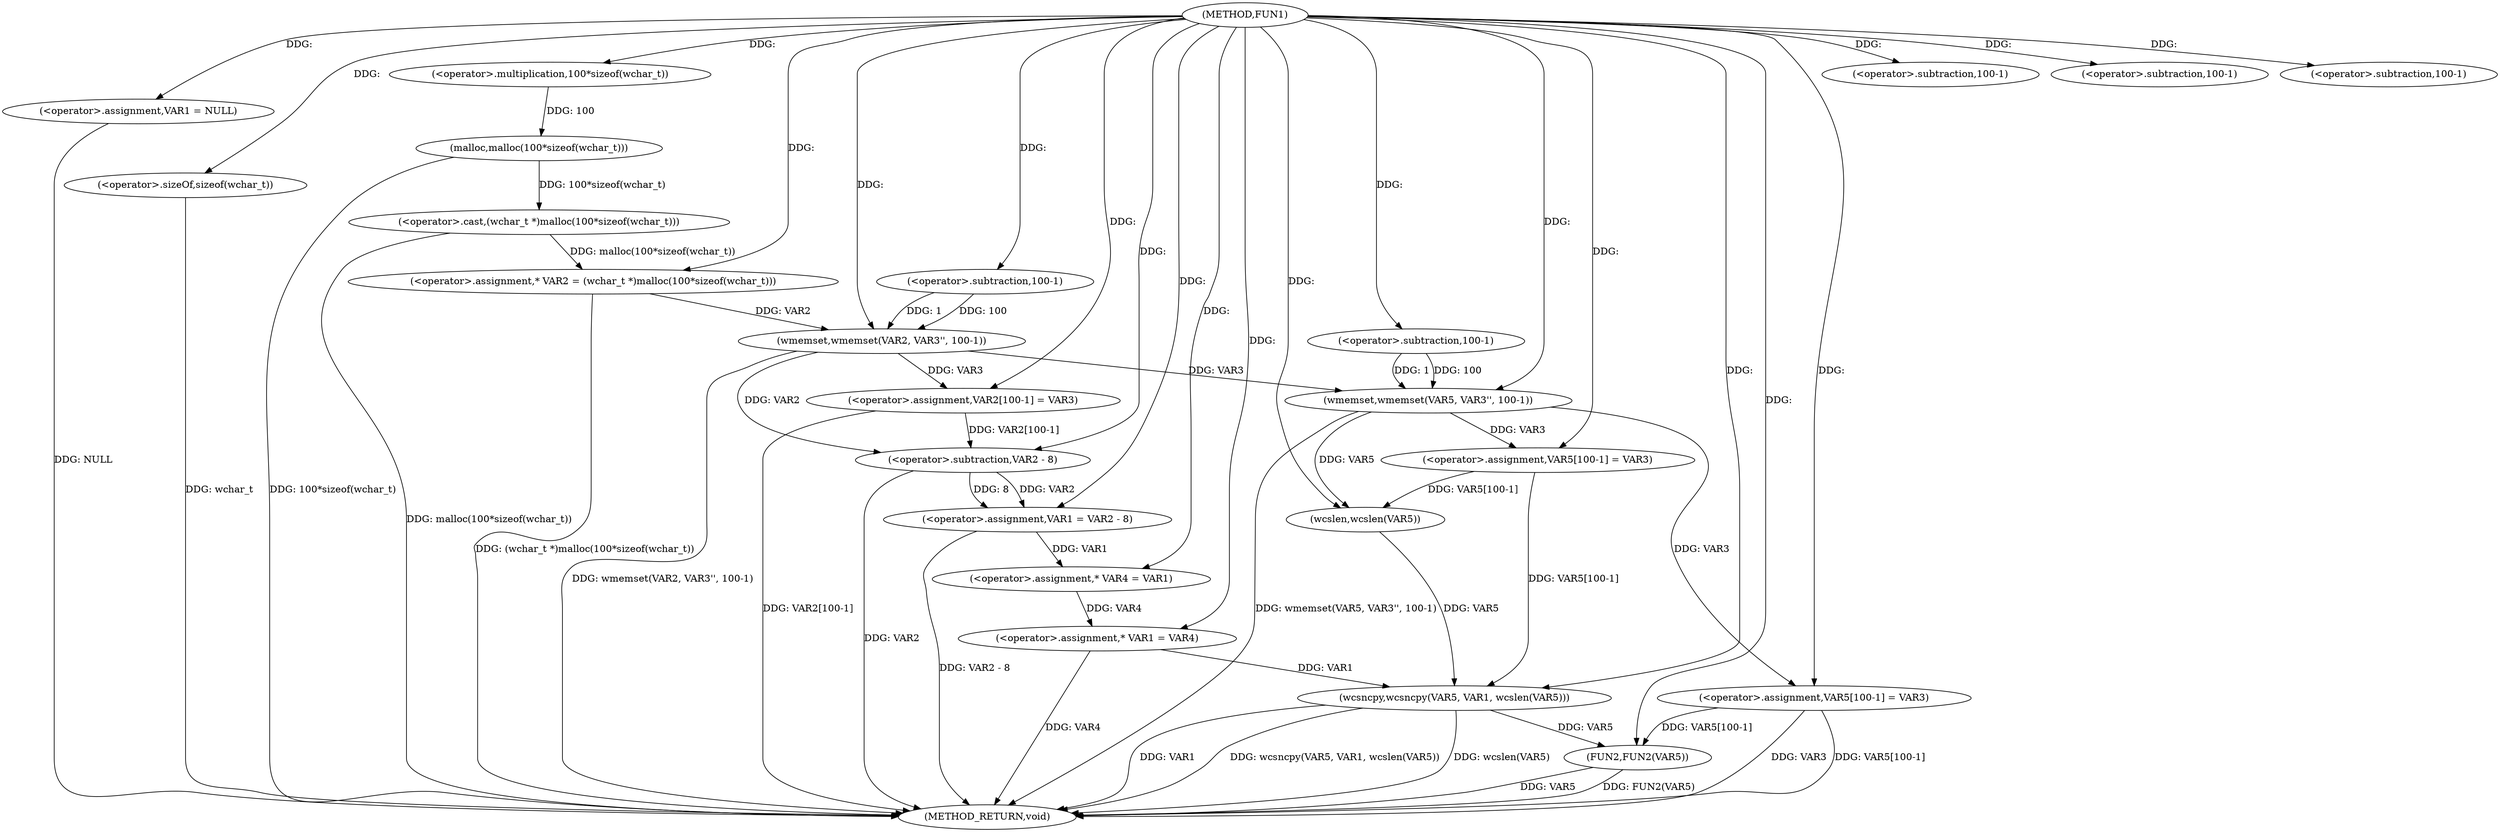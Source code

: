 digraph FUN1 {  
"1000100" [label = "(METHOD,FUN1)" ]
"1000173" [label = "(METHOD_RETURN,void)" ]
"1000103" [label = "(<operator>.assignment,VAR1 = NULL)" ]
"1000108" [label = "(<operator>.assignment,* VAR2 = (wchar_t *)malloc(100*sizeof(wchar_t)))" ]
"1000110" [label = "(<operator>.cast,(wchar_t *)malloc(100*sizeof(wchar_t)))" ]
"1000112" [label = "(malloc,malloc(100*sizeof(wchar_t)))" ]
"1000113" [label = "(<operator>.multiplication,100*sizeof(wchar_t))" ]
"1000115" [label = "(<operator>.sizeOf,sizeof(wchar_t))" ]
"1000117" [label = "(wmemset,wmemset(VAR2, VAR3'', 100-1))" ]
"1000120" [label = "(<operator>.subtraction,100-1)" ]
"1000123" [label = "(<operator>.assignment,VAR2[100-1] = VAR3)" ]
"1000126" [label = "(<operator>.subtraction,100-1)" ]
"1000130" [label = "(<operator>.assignment,VAR1 = VAR2 - 8)" ]
"1000132" [label = "(<operator>.subtraction,VAR2 - 8)" ]
"1000137" [label = "(<operator>.assignment,* VAR4 = VAR1)" ]
"1000141" [label = "(<operator>.assignment,* VAR1 = VAR4)" ]
"1000146" [label = "(wmemset,wmemset(VAR5, VAR3'', 100-1))" ]
"1000149" [label = "(<operator>.subtraction,100-1)" ]
"1000152" [label = "(<operator>.assignment,VAR5[100-1] = VAR3)" ]
"1000155" [label = "(<operator>.subtraction,100-1)" ]
"1000159" [label = "(wcsncpy,wcsncpy(VAR5, VAR1, wcslen(VAR5)))" ]
"1000162" [label = "(wcslen,wcslen(VAR5))" ]
"1000164" [label = "(<operator>.assignment,VAR5[100-1] = VAR3)" ]
"1000167" [label = "(<operator>.subtraction,100-1)" ]
"1000171" [label = "(FUN2,FUN2(VAR5))" ]
  "1000171" -> "1000173"  [ label = "DDG: VAR5"] 
  "1000103" -> "1000173"  [ label = "DDG: NULL"] 
  "1000164" -> "1000173"  [ label = "DDG: VAR3"] 
  "1000159" -> "1000173"  [ label = "DDG: wcsncpy(VAR5, VAR1, wcslen(VAR5))"] 
  "1000117" -> "1000173"  [ label = "DDG: wmemset(VAR2, VAR3'', 100-1)"] 
  "1000130" -> "1000173"  [ label = "DDG: VAR2 - 8"] 
  "1000132" -> "1000173"  [ label = "DDG: VAR2"] 
  "1000110" -> "1000173"  [ label = "DDG: malloc(100*sizeof(wchar_t))"] 
  "1000112" -> "1000173"  [ label = "DDG: 100*sizeof(wchar_t)"] 
  "1000108" -> "1000173"  [ label = "DDG: (wchar_t *)malloc(100*sizeof(wchar_t))"] 
  "1000141" -> "1000173"  [ label = "DDG: VAR4"] 
  "1000171" -> "1000173"  [ label = "DDG: FUN2(VAR5)"] 
  "1000159" -> "1000173"  [ label = "DDG: wcslen(VAR5)"] 
  "1000146" -> "1000173"  [ label = "DDG: wmemset(VAR5, VAR3'', 100-1)"] 
  "1000159" -> "1000173"  [ label = "DDG: VAR1"] 
  "1000115" -> "1000173"  [ label = "DDG: wchar_t"] 
  "1000123" -> "1000173"  [ label = "DDG: VAR2[100-1]"] 
  "1000164" -> "1000173"  [ label = "DDG: VAR5[100-1]"] 
  "1000100" -> "1000103"  [ label = "DDG: "] 
  "1000110" -> "1000108"  [ label = "DDG: malloc(100*sizeof(wchar_t))"] 
  "1000100" -> "1000108"  [ label = "DDG: "] 
  "1000112" -> "1000110"  [ label = "DDG: 100*sizeof(wchar_t)"] 
  "1000113" -> "1000112"  [ label = "DDG: 100"] 
  "1000100" -> "1000113"  [ label = "DDG: "] 
  "1000100" -> "1000115"  [ label = "DDG: "] 
  "1000108" -> "1000117"  [ label = "DDG: VAR2"] 
  "1000100" -> "1000117"  [ label = "DDG: "] 
  "1000120" -> "1000117"  [ label = "DDG: 100"] 
  "1000120" -> "1000117"  [ label = "DDG: 1"] 
  "1000100" -> "1000120"  [ label = "DDG: "] 
  "1000117" -> "1000123"  [ label = "DDG: VAR3"] 
  "1000100" -> "1000123"  [ label = "DDG: "] 
  "1000100" -> "1000126"  [ label = "DDG: "] 
  "1000132" -> "1000130"  [ label = "DDG: VAR2"] 
  "1000132" -> "1000130"  [ label = "DDG: 8"] 
  "1000100" -> "1000130"  [ label = "DDG: "] 
  "1000117" -> "1000132"  [ label = "DDG: VAR2"] 
  "1000123" -> "1000132"  [ label = "DDG: VAR2[100-1]"] 
  "1000100" -> "1000132"  [ label = "DDG: "] 
  "1000130" -> "1000137"  [ label = "DDG: VAR1"] 
  "1000100" -> "1000137"  [ label = "DDG: "] 
  "1000137" -> "1000141"  [ label = "DDG: VAR4"] 
  "1000100" -> "1000141"  [ label = "DDG: "] 
  "1000100" -> "1000146"  [ label = "DDG: "] 
  "1000117" -> "1000146"  [ label = "DDG: VAR3"] 
  "1000149" -> "1000146"  [ label = "DDG: 100"] 
  "1000149" -> "1000146"  [ label = "DDG: 1"] 
  "1000100" -> "1000149"  [ label = "DDG: "] 
  "1000146" -> "1000152"  [ label = "DDG: VAR3"] 
  "1000100" -> "1000152"  [ label = "DDG: "] 
  "1000100" -> "1000155"  [ label = "DDG: "] 
  "1000152" -> "1000159"  [ label = "DDG: VAR5[100-1]"] 
  "1000162" -> "1000159"  [ label = "DDG: VAR5"] 
  "1000100" -> "1000159"  [ label = "DDG: "] 
  "1000141" -> "1000159"  [ label = "DDG: VAR1"] 
  "1000152" -> "1000162"  [ label = "DDG: VAR5[100-1]"] 
  "1000146" -> "1000162"  [ label = "DDG: VAR5"] 
  "1000100" -> "1000162"  [ label = "DDG: "] 
  "1000100" -> "1000164"  [ label = "DDG: "] 
  "1000146" -> "1000164"  [ label = "DDG: VAR3"] 
  "1000100" -> "1000167"  [ label = "DDG: "] 
  "1000159" -> "1000171"  [ label = "DDG: VAR5"] 
  "1000164" -> "1000171"  [ label = "DDG: VAR5[100-1]"] 
  "1000100" -> "1000171"  [ label = "DDG: "] 
}
